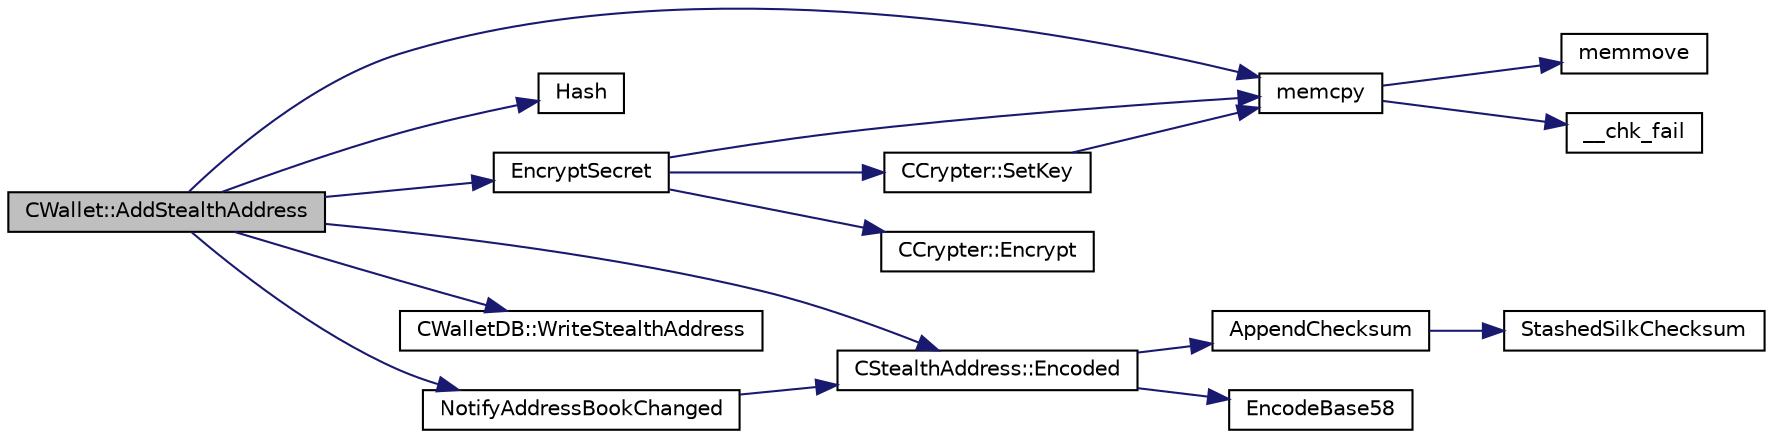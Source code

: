 digraph "CWallet::AddStealthAddress"
{
  edge [fontname="Helvetica",fontsize="10",labelfontname="Helvetica",labelfontsize="10"];
  node [fontname="Helvetica",fontsize="10",shape=record];
  rankdir="LR";
  Node86 [label="CWallet::AddStealthAddress",height=0.2,width=0.4,color="black", fillcolor="grey75", style="filled", fontcolor="black"];
  Node86 -> Node87 [color="midnightblue",fontsize="10",style="solid",fontname="Helvetica"];
  Node87 [label="memcpy",height=0.2,width=0.4,color="black", fillcolor="white", style="filled",URL="$d5/d9f/glibc__compat_8cpp.html#a0f46826ab0466591e136db24394923cf"];
  Node87 -> Node88 [color="midnightblue",fontsize="10",style="solid",fontname="Helvetica"];
  Node88 [label="memmove",height=0.2,width=0.4,color="black", fillcolor="white", style="filled",URL="$d5/d9f/glibc__compat_8cpp.html#a9778d49e9029dd75bc53ecbbf9f5e9a1"];
  Node87 -> Node89 [color="midnightblue",fontsize="10",style="solid",fontname="Helvetica"];
  Node89 [label="__chk_fail",height=0.2,width=0.4,color="black", fillcolor="white", style="filled",URL="$d5/d9f/glibc__compat_8cpp.html#a424ac71631da5ada2976630ff67051d1"];
  Node86 -> Node90 [color="midnightblue",fontsize="10",style="solid",fontname="Helvetica"];
  Node90 [label="Hash",height=0.2,width=0.4,color="black", fillcolor="white", style="filled",URL="$db/dfb/hash_8h.html#ab3f6c437460137530d86e09c2c102e99"];
  Node86 -> Node91 [color="midnightblue",fontsize="10",style="solid",fontname="Helvetica"];
  Node91 [label="EncryptSecret",height=0.2,width=0.4,color="black", fillcolor="white", style="filled",URL="$d3/d05/crypter_8cpp.html#a4fa4e3134d2b6e4913b9ce6369820697"];
  Node91 -> Node87 [color="midnightblue",fontsize="10",style="solid",fontname="Helvetica"];
  Node91 -> Node92 [color="midnightblue",fontsize="10",style="solid",fontname="Helvetica"];
  Node92 [label="CCrypter::SetKey",height=0.2,width=0.4,color="black", fillcolor="white", style="filled",URL="$d7/d89/class_c_crypter.html#a0d948dd4796e2420e1dd9c1ddbf7974e"];
  Node92 -> Node87 [color="midnightblue",fontsize="10",style="solid",fontname="Helvetica"];
  Node91 -> Node93 [color="midnightblue",fontsize="10",style="solid",fontname="Helvetica"];
  Node93 [label="CCrypter::Encrypt",height=0.2,width=0.4,color="black", fillcolor="white", style="filled",URL="$d7/d89/class_c_crypter.html#a124fcd3021569a660ce2daa3391c8ea4"];
  Node86 -> Node94 [color="midnightblue",fontsize="10",style="solid",fontname="Helvetica"];
  Node94 [label="CStealthAddress::Encoded",height=0.2,width=0.4,color="black", fillcolor="white", style="filled",URL="$d6/d37/class_c_stealth_address.html#a1318c3f56f64354f4c909380ba692c91"];
  Node94 -> Node95 [color="midnightblue",fontsize="10",style="solid",fontname="Helvetica"];
  Node95 [label="AppendChecksum",height=0.2,width=0.4,color="black", fillcolor="white", style="filled",URL="$db/d2d/stealth_8cpp.html#aa4f182dc0efd181cef81ca75ae960533"];
  Node95 -> Node96 [color="midnightblue",fontsize="10",style="solid",fontname="Helvetica"];
  Node96 [label="StashedSilkChecksum",height=0.2,width=0.4,color="black", fillcolor="white", style="filled",URL="$db/d2d/stealth_8cpp.html#abb79a3b98a10b85daf3f3ff35c1cbfa8"];
  Node94 -> Node97 [color="midnightblue",fontsize="10",style="solid",fontname="Helvetica"];
  Node97 [label="EncodeBase58",height=0.2,width=0.4,color="black", fillcolor="white", style="filled",URL="$db/d9c/base58_8cpp.html#a8d6f0e9d5df175b4966dcede31dc90ad",tooltip="Encode a byte sequence as a base58-encoded string. "];
  Node86 -> Node98 [color="midnightblue",fontsize="10",style="solid",fontname="Helvetica"];
  Node98 [label="CWalletDB::WriteStealthAddress",height=0.2,width=0.4,color="black", fillcolor="white", style="filled",URL="$d4/d90/class_c_wallet_d_b.html#a2bce6f7f050d6d14e2c025a7beba2cfc"];
  Node86 -> Node99 [color="midnightblue",fontsize="10",style="solid",fontname="Helvetica"];
  Node99 [label="NotifyAddressBookChanged",height=0.2,width=0.4,color="black", fillcolor="white", style="filled",URL="$d8/d9b/walletmodel_8cpp.html#ab4e3d5ba1daba2e9a4cdd0d20bf25833"];
  Node99 -> Node94 [color="midnightblue",fontsize="10",style="solid",fontname="Helvetica"];
}
